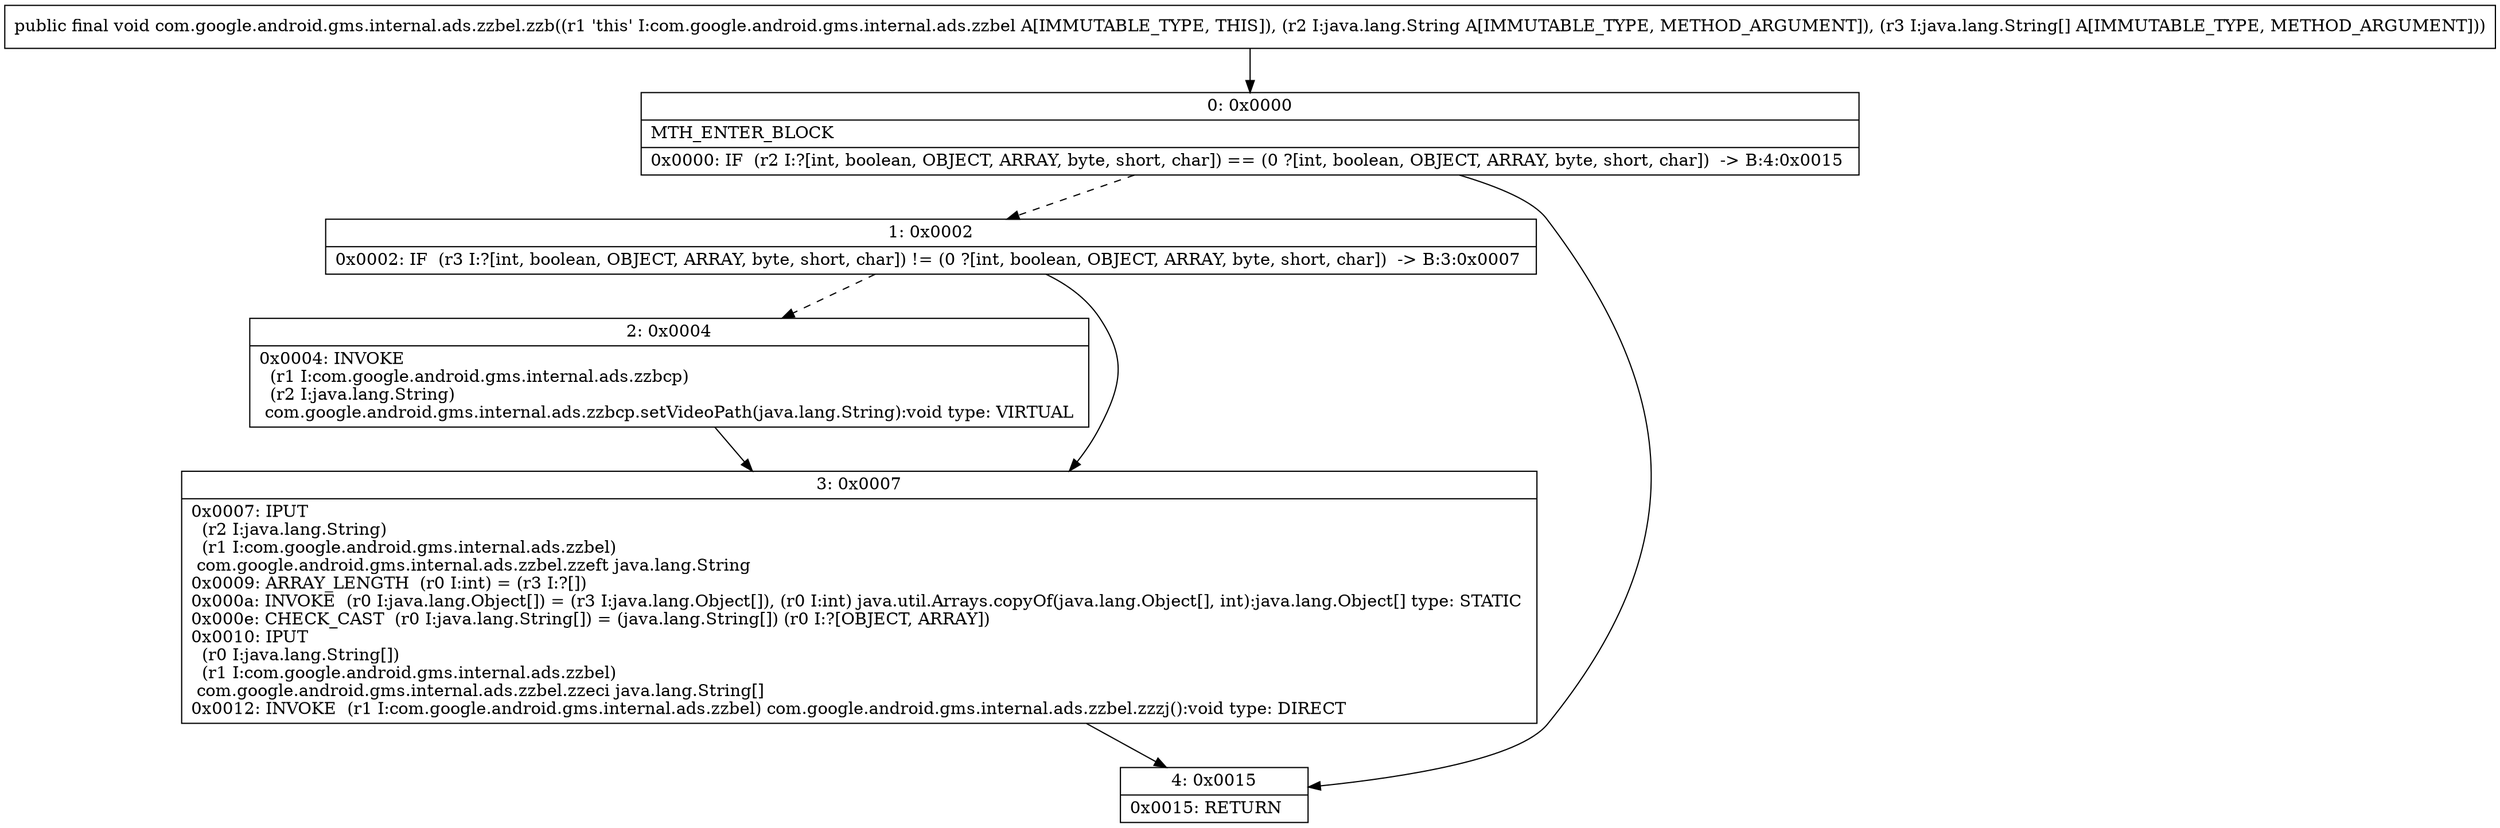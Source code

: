 digraph "CFG forcom.google.android.gms.internal.ads.zzbel.zzb(Ljava\/lang\/String;[Ljava\/lang\/String;)V" {
Node_0 [shape=record,label="{0\:\ 0x0000|MTH_ENTER_BLOCK\l|0x0000: IF  (r2 I:?[int, boolean, OBJECT, ARRAY, byte, short, char]) == (0 ?[int, boolean, OBJECT, ARRAY, byte, short, char])  \-\> B:4:0x0015 \l}"];
Node_1 [shape=record,label="{1\:\ 0x0002|0x0002: IF  (r3 I:?[int, boolean, OBJECT, ARRAY, byte, short, char]) != (0 ?[int, boolean, OBJECT, ARRAY, byte, short, char])  \-\> B:3:0x0007 \l}"];
Node_2 [shape=record,label="{2\:\ 0x0004|0x0004: INVOKE  \l  (r1 I:com.google.android.gms.internal.ads.zzbcp)\l  (r2 I:java.lang.String)\l com.google.android.gms.internal.ads.zzbcp.setVideoPath(java.lang.String):void type: VIRTUAL \l}"];
Node_3 [shape=record,label="{3\:\ 0x0007|0x0007: IPUT  \l  (r2 I:java.lang.String)\l  (r1 I:com.google.android.gms.internal.ads.zzbel)\l com.google.android.gms.internal.ads.zzbel.zzeft java.lang.String \l0x0009: ARRAY_LENGTH  (r0 I:int) = (r3 I:?[]) \l0x000a: INVOKE  (r0 I:java.lang.Object[]) = (r3 I:java.lang.Object[]), (r0 I:int) java.util.Arrays.copyOf(java.lang.Object[], int):java.lang.Object[] type: STATIC \l0x000e: CHECK_CAST  (r0 I:java.lang.String[]) = (java.lang.String[]) (r0 I:?[OBJECT, ARRAY]) \l0x0010: IPUT  \l  (r0 I:java.lang.String[])\l  (r1 I:com.google.android.gms.internal.ads.zzbel)\l com.google.android.gms.internal.ads.zzbel.zzeci java.lang.String[] \l0x0012: INVOKE  (r1 I:com.google.android.gms.internal.ads.zzbel) com.google.android.gms.internal.ads.zzbel.zzzj():void type: DIRECT \l}"];
Node_4 [shape=record,label="{4\:\ 0x0015|0x0015: RETURN   \l}"];
MethodNode[shape=record,label="{public final void com.google.android.gms.internal.ads.zzbel.zzb((r1 'this' I:com.google.android.gms.internal.ads.zzbel A[IMMUTABLE_TYPE, THIS]), (r2 I:java.lang.String A[IMMUTABLE_TYPE, METHOD_ARGUMENT]), (r3 I:java.lang.String[] A[IMMUTABLE_TYPE, METHOD_ARGUMENT])) }"];
MethodNode -> Node_0;
Node_0 -> Node_1[style=dashed];
Node_0 -> Node_4;
Node_1 -> Node_2[style=dashed];
Node_1 -> Node_3;
Node_2 -> Node_3;
Node_3 -> Node_4;
}

